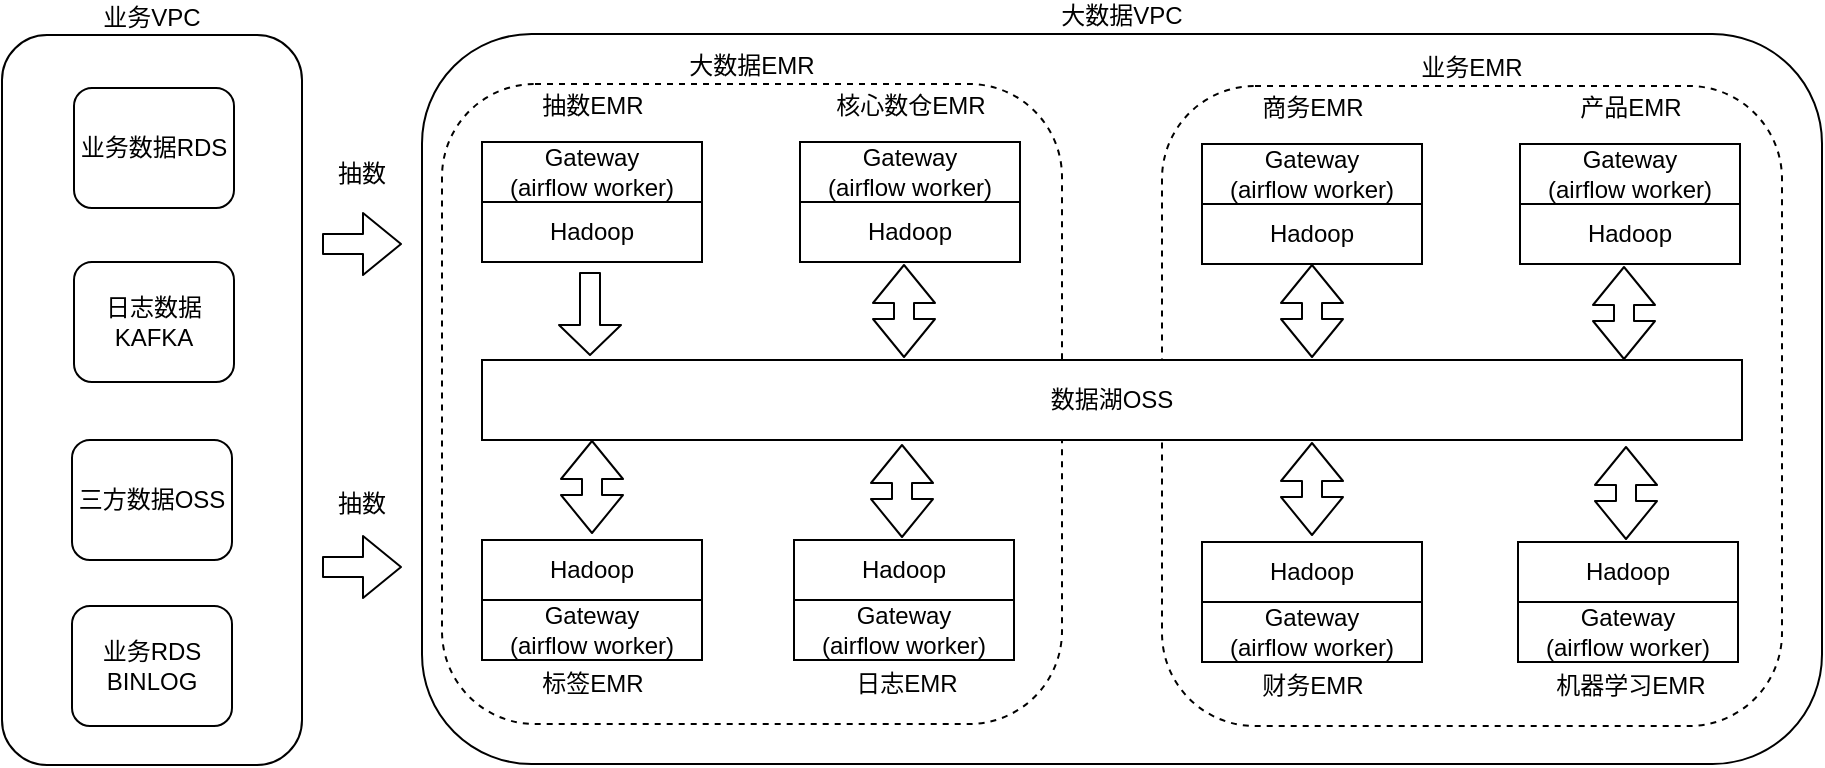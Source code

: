 <mxfile version="14.1.2" type="github">
  <diagram id="jwJnwgBdLn-p7Ej8F0kH" name="Page-1">
    <mxGraphModel dx="2893" dy="1131" grid="1" gridSize="10" guides="1" tooltips="1" connect="1" arrows="1" fold="1" page="1" pageScale="1" pageWidth="827" pageHeight="1169" math="0" shadow="0">
      <root>
        <mxCell id="0" />
        <mxCell id="1" parent="0" />
        <mxCell id="SI8rQck0WAs0Pnb3pVIm-9" value="业务VPC" style="rounded=1;whiteSpace=wrap;html=1;labelPosition=center;verticalLabelPosition=top;align=center;verticalAlign=bottom;" parent="1" vertex="1">
          <mxGeometry x="-130" y="85.5" width="150" height="365" as="geometry" />
        </mxCell>
        <mxCell id="SI8rQck0WAs0Pnb3pVIm-8" value="大数据VPC" style="rounded=1;whiteSpace=wrap;html=1;labelPosition=center;verticalLabelPosition=top;align=center;verticalAlign=bottom;" parent="1" vertex="1">
          <mxGeometry x="80" y="85" width="700" height="365" as="geometry" />
        </mxCell>
        <mxCell id="lM-Ca0Ui1ZtqQbaLC1SC-33" value="业务EMR" style="rounded=1;whiteSpace=wrap;html=1;dashed=1;labelPosition=center;verticalLabelPosition=top;align=center;verticalAlign=bottom;" parent="1" vertex="1">
          <mxGeometry x="450" y="111" width="310" height="320" as="geometry" />
        </mxCell>
        <mxCell id="lM-Ca0Ui1ZtqQbaLC1SC-35" value="" style="group" parent="1" vertex="1" connectable="0">
          <mxGeometry x="470" y="112" width="110" height="88" as="geometry" />
        </mxCell>
        <mxCell id="lM-Ca0Ui1ZtqQbaLC1SC-36" value="Gateway&lt;br&gt;(airflow worker)" style="rounded=0;whiteSpace=wrap;html=1;" parent="lM-Ca0Ui1ZtqQbaLC1SC-35" vertex="1">
          <mxGeometry y="28" width="110" height="30" as="geometry" />
        </mxCell>
        <mxCell id="lM-Ca0Ui1ZtqQbaLC1SC-37" value="Hadoop" style="rounded=0;whiteSpace=wrap;html=1;" parent="lM-Ca0Ui1ZtqQbaLC1SC-35" vertex="1">
          <mxGeometry y="58" width="110" height="30" as="geometry" />
        </mxCell>
        <mxCell id="lM-Ca0Ui1ZtqQbaLC1SC-38" value="商务EMR" style="text;html=1;strokeColor=none;fillColor=none;align=center;verticalAlign=middle;whiteSpace=wrap;rounded=0;" parent="lM-Ca0Ui1ZtqQbaLC1SC-35" vertex="1">
          <mxGeometry x="27.5" width="55" height="20" as="geometry" />
        </mxCell>
        <mxCell id="lM-Ca0Ui1ZtqQbaLC1SC-39" value="" style="group" parent="1" vertex="1" connectable="0">
          <mxGeometry x="629" y="112" width="110" height="88" as="geometry" />
        </mxCell>
        <mxCell id="lM-Ca0Ui1ZtqQbaLC1SC-40" value="Gateway&lt;br&gt;(airflow worker)" style="rounded=0;whiteSpace=wrap;html=1;" parent="lM-Ca0Ui1ZtqQbaLC1SC-39" vertex="1">
          <mxGeometry y="28" width="110" height="30" as="geometry" />
        </mxCell>
        <mxCell id="lM-Ca0Ui1ZtqQbaLC1SC-41" value="Hadoop" style="rounded=0;whiteSpace=wrap;html=1;" parent="lM-Ca0Ui1ZtqQbaLC1SC-39" vertex="1">
          <mxGeometry y="58" width="110" height="30" as="geometry" />
        </mxCell>
        <mxCell id="lM-Ca0Ui1ZtqQbaLC1SC-42" value="产品EMR" style="text;html=1;strokeColor=none;fillColor=none;align=center;verticalAlign=middle;whiteSpace=wrap;rounded=0;" parent="lM-Ca0Ui1ZtqQbaLC1SC-39" vertex="1">
          <mxGeometry x="14" width="82.5" height="20" as="geometry" />
        </mxCell>
        <mxCell id="lM-Ca0Ui1ZtqQbaLC1SC-43" value="" style="shape=flexArrow;endArrow=classic;startArrow=classic;html=1;" parent="1" edge="1">
          <mxGeometry width="50" height="50" relative="1" as="geometry">
            <mxPoint x="681" y="248" as="sourcePoint" />
            <mxPoint x="681" y="201" as="targetPoint" />
          </mxGeometry>
        </mxCell>
        <mxCell id="lM-Ca0Ui1ZtqQbaLC1SC-44" value="" style="shape=flexArrow;endArrow=classic;startArrow=classic;html=1;" parent="1" edge="1">
          <mxGeometry width="50" height="50" relative="1" as="geometry">
            <mxPoint x="525" y="336" as="sourcePoint" />
            <mxPoint x="525" y="289" as="targetPoint" />
          </mxGeometry>
        </mxCell>
        <mxCell id="lM-Ca0Ui1ZtqQbaLC1SC-45" value="" style="group" parent="1" vertex="1" connectable="0">
          <mxGeometry x="470" y="339" width="110" height="82" as="geometry" />
        </mxCell>
        <mxCell id="lM-Ca0Ui1ZtqQbaLC1SC-46" value="Gateway&lt;br&gt;(airflow worker)" style="rounded=0;whiteSpace=wrap;html=1;" parent="lM-Ca0Ui1ZtqQbaLC1SC-45" vertex="1">
          <mxGeometry y="30" width="110" height="30" as="geometry" />
        </mxCell>
        <mxCell id="lM-Ca0Ui1ZtqQbaLC1SC-47" value="Hadoop" style="rounded=0;whiteSpace=wrap;html=1;" parent="lM-Ca0Ui1ZtqQbaLC1SC-45" vertex="1">
          <mxGeometry width="110" height="30" as="geometry" />
        </mxCell>
        <mxCell id="lM-Ca0Ui1ZtqQbaLC1SC-48" value="财务EMR" style="text;html=1;strokeColor=none;fillColor=none;align=center;verticalAlign=middle;whiteSpace=wrap;rounded=0;" parent="lM-Ca0Ui1ZtqQbaLC1SC-45" vertex="1">
          <mxGeometry x="27.5" y="62" width="55" height="20" as="geometry" />
        </mxCell>
        <mxCell id="lM-Ca0Ui1ZtqQbaLC1SC-49" value="" style="group" parent="1" vertex="1" connectable="0">
          <mxGeometry x="628" y="339" width="110" height="82" as="geometry" />
        </mxCell>
        <mxCell id="lM-Ca0Ui1ZtqQbaLC1SC-50" value="Gateway&lt;br&gt;(airflow worker)" style="rounded=0;whiteSpace=wrap;html=1;" parent="lM-Ca0Ui1ZtqQbaLC1SC-49" vertex="1">
          <mxGeometry y="30" width="110" height="30" as="geometry" />
        </mxCell>
        <mxCell id="lM-Ca0Ui1ZtqQbaLC1SC-51" value="Hadoop" style="rounded=0;whiteSpace=wrap;html=1;" parent="lM-Ca0Ui1ZtqQbaLC1SC-49" vertex="1">
          <mxGeometry width="110" height="30" as="geometry" />
        </mxCell>
        <mxCell id="lM-Ca0Ui1ZtqQbaLC1SC-52" value="机器学习EMR" style="text;html=1;strokeColor=none;fillColor=none;align=center;verticalAlign=middle;whiteSpace=wrap;rounded=0;" parent="lM-Ca0Ui1ZtqQbaLC1SC-49" vertex="1">
          <mxGeometry x="15" y="62" width="82.5" height="20" as="geometry" />
        </mxCell>
        <mxCell id="lM-Ca0Ui1ZtqQbaLC1SC-53" value="" style="shape=flexArrow;endArrow=classic;startArrow=classic;html=1;" parent="1" edge="1">
          <mxGeometry width="50" height="50" relative="1" as="geometry">
            <mxPoint x="682" y="338" as="sourcePoint" />
            <mxPoint x="682" y="291" as="targetPoint" />
          </mxGeometry>
        </mxCell>
        <mxCell id="lM-Ca0Ui1ZtqQbaLC1SC-2" value="大数据EMR" style="rounded=1;whiteSpace=wrap;html=1;dashed=1;labelPosition=center;verticalLabelPosition=top;align=center;verticalAlign=bottom;" parent="1" vertex="1">
          <mxGeometry x="90" y="110" width="310" height="320" as="geometry" />
        </mxCell>
        <mxCell id="lM-Ca0Ui1ZtqQbaLC1SC-1" value="数据湖OSS" style="rounded=0;whiteSpace=wrap;html=1;" parent="1" vertex="1">
          <mxGeometry x="110" y="248" width="630" height="40" as="geometry" />
        </mxCell>
        <mxCell id="lM-Ca0Ui1ZtqQbaLC1SC-9" value="" style="shape=flexArrow;endArrow=classic;html=1;width=10;endSize=4.67;" parent="1" edge="1">
          <mxGeometry width="50" height="50" relative="1" as="geometry">
            <mxPoint x="164" y="204" as="sourcePoint" />
            <mxPoint x="164" y="246" as="targetPoint" />
          </mxGeometry>
        </mxCell>
        <mxCell id="lM-Ca0Ui1ZtqQbaLC1SC-12" value="" style="group" parent="1" vertex="1" connectable="0">
          <mxGeometry x="110" y="111" width="110" height="88" as="geometry" />
        </mxCell>
        <mxCell id="lM-Ca0Ui1ZtqQbaLC1SC-4" value="Gateway&lt;br&gt;(airflow worker)" style="rounded=0;whiteSpace=wrap;html=1;" parent="lM-Ca0Ui1ZtqQbaLC1SC-12" vertex="1">
          <mxGeometry y="28" width="110" height="30" as="geometry" />
        </mxCell>
        <mxCell id="lM-Ca0Ui1ZtqQbaLC1SC-5" value="Hadoop" style="rounded=0;whiteSpace=wrap;html=1;" parent="lM-Ca0Ui1ZtqQbaLC1SC-12" vertex="1">
          <mxGeometry y="58" width="110" height="30" as="geometry" />
        </mxCell>
        <mxCell id="lM-Ca0Ui1ZtqQbaLC1SC-6" value="抽数EMR" style="text;html=1;strokeColor=none;fillColor=none;align=center;verticalAlign=middle;whiteSpace=wrap;rounded=0;" parent="lM-Ca0Ui1ZtqQbaLC1SC-12" vertex="1">
          <mxGeometry x="27.5" width="55" height="20" as="geometry" />
        </mxCell>
        <mxCell id="lM-Ca0Ui1ZtqQbaLC1SC-13" value="" style="group" parent="1" vertex="1" connectable="0">
          <mxGeometry x="269" y="111" width="110" height="88" as="geometry" />
        </mxCell>
        <mxCell id="lM-Ca0Ui1ZtqQbaLC1SC-14" value="Gateway&lt;br&gt;(airflow worker)" style="rounded=0;whiteSpace=wrap;html=1;" parent="lM-Ca0Ui1ZtqQbaLC1SC-13" vertex="1">
          <mxGeometry y="28" width="110" height="30" as="geometry" />
        </mxCell>
        <mxCell id="lM-Ca0Ui1ZtqQbaLC1SC-15" value="Hadoop" style="rounded=0;whiteSpace=wrap;html=1;" parent="lM-Ca0Ui1ZtqQbaLC1SC-13" vertex="1">
          <mxGeometry y="58" width="110" height="30" as="geometry" />
        </mxCell>
        <mxCell id="lM-Ca0Ui1ZtqQbaLC1SC-16" value="核心数仓EMR" style="text;html=1;strokeColor=none;fillColor=none;align=center;verticalAlign=middle;whiteSpace=wrap;rounded=0;" parent="lM-Ca0Ui1ZtqQbaLC1SC-13" vertex="1">
          <mxGeometry x="14" width="82.5" height="20" as="geometry" />
        </mxCell>
        <mxCell id="lM-Ca0Ui1ZtqQbaLC1SC-17" value="" style="shape=flexArrow;endArrow=classic;startArrow=classic;html=1;" parent="1" edge="1">
          <mxGeometry width="50" height="50" relative="1" as="geometry">
            <mxPoint x="321" y="247" as="sourcePoint" />
            <mxPoint x="321" y="200" as="targetPoint" />
          </mxGeometry>
        </mxCell>
        <mxCell id="lM-Ca0Ui1ZtqQbaLC1SC-22" value="" style="shape=flexArrow;endArrow=classic;startArrow=classic;html=1;" parent="1" edge="1">
          <mxGeometry width="50" height="50" relative="1" as="geometry">
            <mxPoint x="165" y="335" as="sourcePoint" />
            <mxPoint x="165" y="288" as="targetPoint" />
          </mxGeometry>
        </mxCell>
        <mxCell id="lM-Ca0Ui1ZtqQbaLC1SC-23" value="" style="group" parent="1" vertex="1" connectable="0">
          <mxGeometry x="110" y="338" width="110" height="82" as="geometry" />
        </mxCell>
        <mxCell id="lM-Ca0Ui1ZtqQbaLC1SC-19" value="Gateway&lt;br&gt;(airflow worker)" style="rounded=0;whiteSpace=wrap;html=1;" parent="lM-Ca0Ui1ZtqQbaLC1SC-23" vertex="1">
          <mxGeometry y="30" width="110" height="30" as="geometry" />
        </mxCell>
        <mxCell id="lM-Ca0Ui1ZtqQbaLC1SC-20" value="Hadoop" style="rounded=0;whiteSpace=wrap;html=1;" parent="lM-Ca0Ui1ZtqQbaLC1SC-23" vertex="1">
          <mxGeometry width="110" height="30" as="geometry" />
        </mxCell>
        <mxCell id="lM-Ca0Ui1ZtqQbaLC1SC-21" value="标签EMR" style="text;html=1;strokeColor=none;fillColor=none;align=center;verticalAlign=middle;whiteSpace=wrap;rounded=0;" parent="lM-Ca0Ui1ZtqQbaLC1SC-23" vertex="1">
          <mxGeometry x="27.5" y="62" width="55" height="20" as="geometry" />
        </mxCell>
        <mxCell id="lM-Ca0Ui1ZtqQbaLC1SC-24" value="" style="group" parent="1" vertex="1" connectable="0">
          <mxGeometry x="266" y="338" width="110" height="82" as="geometry" />
        </mxCell>
        <mxCell id="lM-Ca0Ui1ZtqQbaLC1SC-25" value="Gateway&lt;br&gt;(airflow worker)" style="rounded=0;whiteSpace=wrap;html=1;" parent="lM-Ca0Ui1ZtqQbaLC1SC-24" vertex="1">
          <mxGeometry y="30" width="110" height="30" as="geometry" />
        </mxCell>
        <mxCell id="lM-Ca0Ui1ZtqQbaLC1SC-26" value="Hadoop" style="rounded=0;whiteSpace=wrap;html=1;" parent="lM-Ca0Ui1ZtqQbaLC1SC-24" vertex="1">
          <mxGeometry width="110" height="30" as="geometry" />
        </mxCell>
        <mxCell id="lM-Ca0Ui1ZtqQbaLC1SC-27" value="日志EMR" style="text;html=1;strokeColor=none;fillColor=none;align=center;verticalAlign=middle;whiteSpace=wrap;rounded=0;" parent="lM-Ca0Ui1ZtqQbaLC1SC-24" vertex="1">
          <mxGeometry x="15" y="62" width="82.5" height="20" as="geometry" />
        </mxCell>
        <mxCell id="lM-Ca0Ui1ZtqQbaLC1SC-32" value="" style="shape=flexArrow;endArrow=classic;startArrow=classic;html=1;" parent="1" edge="1">
          <mxGeometry width="50" height="50" relative="1" as="geometry">
            <mxPoint x="320" y="337" as="sourcePoint" />
            <mxPoint x="320" y="290" as="targetPoint" />
          </mxGeometry>
        </mxCell>
        <mxCell id="SI8rQck0WAs0Pnb3pVIm-1" value="业务数据RDS" style="rounded=1;whiteSpace=wrap;html=1;" parent="1" vertex="1">
          <mxGeometry x="-94" y="112" width="80" height="60" as="geometry" />
        </mxCell>
        <mxCell id="SI8rQck0WAs0Pnb3pVIm-2" value="三方数据OSS" style="rounded=1;whiteSpace=wrap;html=1;" parent="1" vertex="1">
          <mxGeometry x="-95" y="288" width="80" height="60" as="geometry" />
        </mxCell>
        <mxCell id="SI8rQck0WAs0Pnb3pVIm-3" value="" style="shape=flexArrow;endArrow=classic;html=1;" parent="1" edge="1">
          <mxGeometry width="50" height="50" relative="1" as="geometry">
            <mxPoint x="30" y="351.5" as="sourcePoint" />
            <mxPoint x="70" y="351.5" as="targetPoint" />
          </mxGeometry>
        </mxCell>
        <mxCell id="SI8rQck0WAs0Pnb3pVIm-4" value="" style="shape=flexArrow;endArrow=classic;html=1;" parent="1" edge="1">
          <mxGeometry width="50" height="50" relative="1" as="geometry">
            <mxPoint x="30" y="190" as="sourcePoint" />
            <mxPoint x="70" y="190" as="targetPoint" />
          </mxGeometry>
        </mxCell>
        <mxCell id="SI8rQck0WAs0Pnb3pVIm-5" value="抽数" style="text;html=1;strokeColor=none;fillColor=none;align=center;verticalAlign=middle;whiteSpace=wrap;rounded=0;" parent="1" vertex="1">
          <mxGeometry x="30" y="145" width="40" height="20" as="geometry" />
        </mxCell>
        <mxCell id="SI8rQck0WAs0Pnb3pVIm-7" value="抽数" style="text;html=1;strokeColor=none;fillColor=none;align=center;verticalAlign=middle;whiteSpace=wrap;rounded=0;" parent="1" vertex="1">
          <mxGeometry x="30" y="310" width="40" height="20" as="geometry" />
        </mxCell>
        <mxCell id="SI8rQck0WAs0Pnb3pVIm-10" value="日志数据KAFKA" style="rounded=1;whiteSpace=wrap;html=1;" parent="1" vertex="1">
          <mxGeometry x="-94" y="199" width="80" height="60" as="geometry" />
        </mxCell>
        <mxCell id="SI8rQck0WAs0Pnb3pVIm-11" value="业务RDS BINLOG" style="rounded=1;whiteSpace=wrap;html=1;" parent="1" vertex="1">
          <mxGeometry x="-95" y="371" width="80" height="60" as="geometry" />
        </mxCell>
        <mxCell id="Y6rCLylAu7tvwqLtBPnJ-1" value="" style="shape=flexArrow;endArrow=classic;startArrow=classic;html=1;" edge="1" parent="1">
          <mxGeometry width="50" height="50" relative="1" as="geometry">
            <mxPoint x="525" y="247" as="sourcePoint" />
            <mxPoint x="525" y="200" as="targetPoint" />
          </mxGeometry>
        </mxCell>
      </root>
    </mxGraphModel>
  </diagram>
</mxfile>
